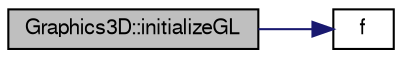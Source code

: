 digraph "Graphics3D::initializeGL"
{
  edge [fontname="FreeSans",fontsize="10",labelfontname="FreeSans",labelfontsize="10"];
  node [fontname="FreeSans",fontsize="10",shape=record];
  rankdir="LR";
  Node1 [label="Graphics3D::initializeGL",height=0.2,width=0.4,color="black", fillcolor="grey75", style="filled", fontcolor="black"];
  Node1 -> Node2 [color="midnightblue",fontsize="10",style="solid",fontname="FreeSans"];
  Node2 [label="f",height=0.2,width=0.4,color="black", fillcolor="white", style="filled",URL="$dc/dd7/test__casadi_8cpp.html#ae20d7fba59865a21504b65cdb44cbfe5"];
}
